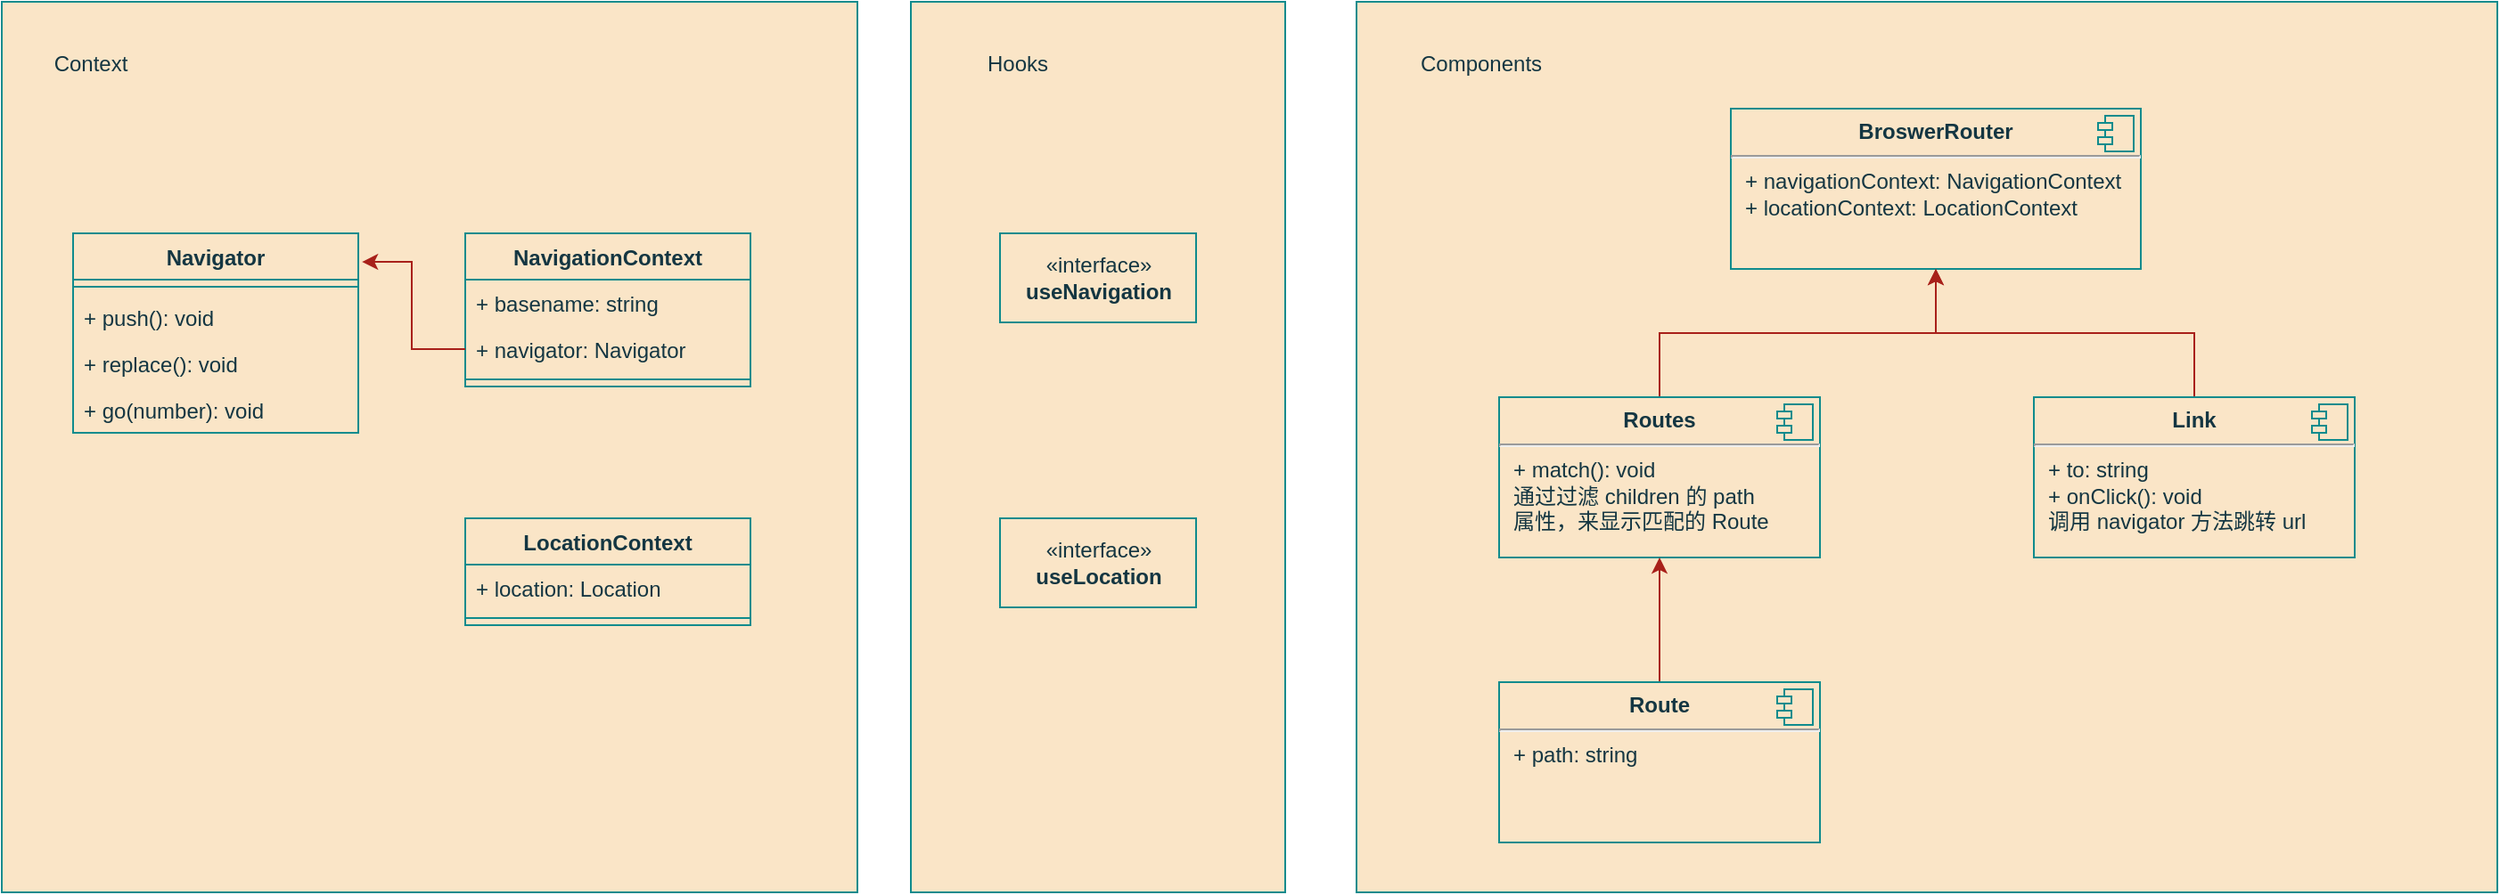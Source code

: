 <mxfile version="20.8.15" type="github">
  <diagram name="第 1 页" id="XhUzmyq-YkuXwWhYe8HO">
    <mxGraphModel dx="2074" dy="1163" grid="1" gridSize="10" guides="1" tooltips="1" connect="1" arrows="1" fold="1" page="1" pageScale="1" pageWidth="2339" pageHeight="3300" math="0" shadow="0">
      <root>
        <mxCell id="0" />
        <mxCell id="1" parent="0" />
        <mxCell id="b93YyMxRGzZXySlz8wEZ-2" value="" style="rounded=0;whiteSpace=wrap;html=1;fillColor=#FAE5C7;labelBackgroundColor=none;strokeColor=#0F8B8D;fontColor=#143642;" vertex="1" parent="1">
          <mxGeometry x="920" y="120" width="640" height="500" as="geometry" />
        </mxCell>
        <mxCell id="b93YyMxRGzZXySlz8wEZ-3" value="" style="rounded=0;whiteSpace=wrap;html=1;fillColor=#FAE5C7;labelBackgroundColor=none;strokeColor=#0F8B8D;fontColor=#143642;" vertex="1" parent="1">
          <mxGeometry x="670" y="120" width="210" height="500" as="geometry" />
        </mxCell>
        <mxCell id="b93YyMxRGzZXySlz8wEZ-4" value="" style="rounded=0;whiteSpace=wrap;html=1;fillColor=#FAE5C7;labelBackgroundColor=none;strokeColor=#0F8B8D;fontColor=#143642;" vertex="1" parent="1">
          <mxGeometry x="160" y="120" width="480" height="500" as="geometry" />
        </mxCell>
        <mxCell id="b93YyMxRGzZXySlz8wEZ-5" value="NavigationContext" style="swimlane;fontStyle=1;align=center;verticalAlign=top;childLayout=stackLayout;horizontal=1;startSize=26;horizontalStack=0;resizeParent=1;resizeParentMax=0;resizeLast=0;collapsible=1;marginBottom=0;labelBackgroundColor=none;fillColor=#FAE5C7;strokeColor=#0F8B8D;fontColor=#143642;" vertex="1" parent="1">
          <mxGeometry x="420" y="250" width="160" height="86" as="geometry" />
        </mxCell>
        <mxCell id="b93YyMxRGzZXySlz8wEZ-6" value="+ basename: string" style="text;strokeColor=none;fillColor=none;align=left;verticalAlign=top;spacingLeft=4;spacingRight=4;overflow=hidden;rotatable=0;points=[[0,0.5],[1,0.5]];portConstraint=eastwest;labelBackgroundColor=none;fontColor=#143642;" vertex="1" parent="b93YyMxRGzZXySlz8wEZ-5">
          <mxGeometry y="26" width="160" height="26" as="geometry" />
        </mxCell>
        <mxCell id="b93YyMxRGzZXySlz8wEZ-7" value="+ navigator: Navigator" style="text;strokeColor=none;fillColor=none;align=left;verticalAlign=top;spacingLeft=4;spacingRight=4;overflow=hidden;rotatable=0;points=[[0,0.5],[1,0.5]];portConstraint=eastwest;labelBackgroundColor=none;fontColor=#143642;" vertex="1" parent="b93YyMxRGzZXySlz8wEZ-5">
          <mxGeometry y="52" width="160" height="26" as="geometry" />
        </mxCell>
        <mxCell id="b93YyMxRGzZXySlz8wEZ-8" value="" style="line;strokeWidth=1;fillColor=none;align=left;verticalAlign=middle;spacingTop=-1;spacingLeft=3;spacingRight=3;rotatable=0;labelPosition=right;points=[];portConstraint=eastwest;strokeColor=#0F8B8D;labelBackgroundColor=none;fontColor=#143642;" vertex="1" parent="b93YyMxRGzZXySlz8wEZ-5">
          <mxGeometry y="78" width="160" height="8" as="geometry" />
        </mxCell>
        <mxCell id="b93YyMxRGzZXySlz8wEZ-9" value="LocationContext" style="swimlane;fontStyle=1;align=center;verticalAlign=top;childLayout=stackLayout;horizontal=1;startSize=26;horizontalStack=0;resizeParent=1;resizeParentMax=0;resizeLast=0;collapsible=1;marginBottom=0;labelBackgroundColor=none;fillColor=#FAE5C7;strokeColor=#0F8B8D;fontColor=#143642;" vertex="1" parent="1">
          <mxGeometry x="420" y="410" width="160" height="60" as="geometry" />
        </mxCell>
        <mxCell id="b93YyMxRGzZXySlz8wEZ-10" value="+ location: Location" style="text;strokeColor=none;fillColor=none;align=left;verticalAlign=top;spacingLeft=4;spacingRight=4;overflow=hidden;rotatable=0;points=[[0,0.5],[1,0.5]];portConstraint=eastwest;labelBackgroundColor=none;fontColor=#143642;" vertex="1" parent="b93YyMxRGzZXySlz8wEZ-9">
          <mxGeometry y="26" width="160" height="26" as="geometry" />
        </mxCell>
        <mxCell id="b93YyMxRGzZXySlz8wEZ-11" value="" style="line;strokeWidth=1;fillColor=none;align=left;verticalAlign=middle;spacingTop=-1;spacingLeft=3;spacingRight=3;rotatable=0;labelPosition=right;points=[];portConstraint=eastwest;strokeColor=#0F8B8D;labelBackgroundColor=none;fontColor=#143642;" vertex="1" parent="b93YyMxRGzZXySlz8wEZ-9">
          <mxGeometry y="52" width="160" height="8" as="geometry" />
        </mxCell>
        <mxCell id="b93YyMxRGzZXySlz8wEZ-12" value="Navigator" style="swimlane;fontStyle=1;align=center;verticalAlign=top;childLayout=stackLayout;horizontal=1;startSize=26;horizontalStack=0;resizeParent=1;resizeParentMax=0;resizeLast=0;collapsible=1;marginBottom=0;labelBackgroundColor=none;fillColor=#FAE5C7;strokeColor=#0F8B8D;fontColor=#143642;" vertex="1" parent="1">
          <mxGeometry x="200" y="250" width="160" height="112" as="geometry" />
        </mxCell>
        <mxCell id="b93YyMxRGzZXySlz8wEZ-13" value="" style="line;strokeWidth=1;fillColor=none;align=left;verticalAlign=middle;spacingTop=-1;spacingLeft=3;spacingRight=3;rotatable=0;labelPosition=right;points=[];portConstraint=eastwest;strokeColor=#0F8B8D;labelBackgroundColor=none;fontColor=#143642;" vertex="1" parent="b93YyMxRGzZXySlz8wEZ-12">
          <mxGeometry y="26" width="160" height="8" as="geometry" />
        </mxCell>
        <mxCell id="b93YyMxRGzZXySlz8wEZ-14" value="+ push(): void" style="text;strokeColor=none;fillColor=none;align=left;verticalAlign=top;spacingLeft=4;spacingRight=4;overflow=hidden;rotatable=0;points=[[0,0.5],[1,0.5]];portConstraint=eastwest;labelBackgroundColor=none;fontColor=#143642;" vertex="1" parent="b93YyMxRGzZXySlz8wEZ-12">
          <mxGeometry y="34" width="160" height="26" as="geometry" />
        </mxCell>
        <mxCell id="b93YyMxRGzZXySlz8wEZ-15" value="+ replace(): void" style="text;strokeColor=none;fillColor=none;align=left;verticalAlign=top;spacingLeft=4;spacingRight=4;overflow=hidden;rotatable=0;points=[[0,0.5],[1,0.5]];portConstraint=eastwest;labelBackgroundColor=none;fontColor=#143642;" vertex="1" parent="b93YyMxRGzZXySlz8wEZ-12">
          <mxGeometry y="60" width="160" height="26" as="geometry" />
        </mxCell>
        <mxCell id="b93YyMxRGzZXySlz8wEZ-16" value="+ go(number): void" style="text;strokeColor=none;fillColor=none;align=left;verticalAlign=top;spacingLeft=4;spacingRight=4;overflow=hidden;rotatable=0;points=[[0,0.5],[1,0.5]];portConstraint=eastwest;labelBackgroundColor=none;fontColor=#143642;" vertex="1" parent="b93YyMxRGzZXySlz8wEZ-12">
          <mxGeometry y="86" width="160" height="26" as="geometry" />
        </mxCell>
        <mxCell id="b93YyMxRGzZXySlz8wEZ-17" style="edgeStyle=orthogonalEdgeStyle;rounded=0;orthogonalLoop=1;jettySize=auto;html=1;exitX=0;exitY=0.5;exitDx=0;exitDy=0;entryX=1.013;entryY=0.143;entryDx=0;entryDy=0;entryPerimeter=0;labelBackgroundColor=none;strokeColor=#A8201A;fontColor=default;" edge="1" parent="1" source="b93YyMxRGzZXySlz8wEZ-7" target="b93YyMxRGzZXySlz8wEZ-12">
          <mxGeometry relative="1" as="geometry" />
        </mxCell>
        <mxCell id="b93YyMxRGzZXySlz8wEZ-18" value="&lt;p style=&quot;margin:0px;margin-top:6px;text-align:center;&quot;&gt;&lt;b&gt;BroswerRouter&lt;/b&gt;&lt;/p&gt;&lt;hr&gt;&lt;p style=&quot;margin:0px;margin-left:8px;&quot;&gt;+ navigationContext: NavigationContext&lt;br&gt;+ locationContext: LocationContext&lt;/p&gt;" style="align=left;overflow=fill;html=1;dropTarget=0;labelBackgroundColor=none;fillColor=#FAE5C7;strokeColor=#0F8B8D;fontColor=#143642;" vertex="1" parent="1">
          <mxGeometry x="1130" y="180" width="230" height="90" as="geometry" />
        </mxCell>
        <mxCell id="b93YyMxRGzZXySlz8wEZ-19" value="" style="shape=component;jettyWidth=8;jettyHeight=4;labelBackgroundColor=none;fillColor=#FAE5C7;strokeColor=#0F8B8D;fontColor=#143642;" vertex="1" parent="b93YyMxRGzZXySlz8wEZ-18">
          <mxGeometry x="1" width="20" height="20" relative="1" as="geometry">
            <mxPoint x="-24" y="4" as="offset" />
          </mxGeometry>
        </mxCell>
        <mxCell id="b93YyMxRGzZXySlz8wEZ-20" style="edgeStyle=orthogonalEdgeStyle;rounded=0;orthogonalLoop=1;jettySize=auto;html=1;labelBackgroundColor=none;strokeColor=#A8201A;fontColor=default;" edge="1" parent="1" source="b93YyMxRGzZXySlz8wEZ-21" target="b93YyMxRGzZXySlz8wEZ-18">
          <mxGeometry relative="1" as="geometry" />
        </mxCell>
        <mxCell id="b93YyMxRGzZXySlz8wEZ-21" value="&lt;p style=&quot;margin:0px;margin-top:6px;text-align:center;&quot;&gt;&lt;b&gt;Routes&lt;/b&gt;&lt;/p&gt;&lt;hr&gt;&lt;p style=&quot;margin:0px;margin-left:8px;&quot;&gt;+ match(): void&lt;/p&gt;&lt;p style=&quot;margin:0px;margin-left:8px;&quot;&gt;通过过滤 children 的 path&amp;nbsp;&lt;br style=&quot;border-color: var(--border-color); padding: 0px; margin: 0px;&quot;&gt;属性，来显示匹配的 Route&lt;br&gt;&lt;/p&gt;" style="align=left;overflow=fill;html=1;dropTarget=0;labelBackgroundColor=none;fillColor=#FAE5C7;strokeColor=#0F8B8D;fontColor=#143642;" vertex="1" parent="1">
          <mxGeometry x="1000" y="342" width="180" height="90" as="geometry" />
        </mxCell>
        <mxCell id="b93YyMxRGzZXySlz8wEZ-22" value="" style="shape=component;jettyWidth=8;jettyHeight=4;labelBackgroundColor=none;fillColor=#FAE5C7;strokeColor=#0F8B8D;fontColor=#143642;" vertex="1" parent="b93YyMxRGzZXySlz8wEZ-21">
          <mxGeometry x="1" width="20" height="20" relative="1" as="geometry">
            <mxPoint x="-24" y="4" as="offset" />
          </mxGeometry>
        </mxCell>
        <mxCell id="b93YyMxRGzZXySlz8wEZ-23" style="edgeStyle=orthogonalEdgeStyle;rounded=0;orthogonalLoop=1;jettySize=auto;html=1;exitX=0.5;exitY=0;exitDx=0;exitDy=0;labelBackgroundColor=none;strokeColor=#A8201A;fontColor=default;" edge="1" parent="1" source="b93YyMxRGzZXySlz8wEZ-24" target="b93YyMxRGzZXySlz8wEZ-18">
          <mxGeometry relative="1" as="geometry" />
        </mxCell>
        <mxCell id="b93YyMxRGzZXySlz8wEZ-24" value="&lt;p style=&quot;margin:0px;margin-top:6px;text-align:center;&quot;&gt;&lt;b&gt;Link&lt;/b&gt;&lt;/p&gt;&lt;hr&gt;&lt;p style=&quot;margin:0px;margin-left:8px;&quot;&gt;+ to: string&lt;br&gt;+ onClick(): void&lt;/p&gt;&lt;p style=&quot;margin:0px;margin-left:8px;&quot;&gt;调用 navigator 方法跳转 url&lt;/p&gt;" style="align=left;overflow=fill;html=1;dropTarget=0;labelBackgroundColor=none;fillColor=#FAE5C7;strokeColor=#0F8B8D;fontColor=#143642;" vertex="1" parent="1">
          <mxGeometry x="1300" y="342" width="180" height="90" as="geometry" />
        </mxCell>
        <mxCell id="b93YyMxRGzZXySlz8wEZ-25" value="" style="shape=component;jettyWidth=8;jettyHeight=4;labelBackgroundColor=none;fillColor=#FAE5C7;strokeColor=#0F8B8D;fontColor=#143642;" vertex="1" parent="b93YyMxRGzZXySlz8wEZ-24">
          <mxGeometry x="1" width="20" height="20" relative="1" as="geometry">
            <mxPoint x="-24" y="4" as="offset" />
          </mxGeometry>
        </mxCell>
        <mxCell id="b93YyMxRGzZXySlz8wEZ-26" style="edgeStyle=orthogonalEdgeStyle;rounded=0;orthogonalLoop=1;jettySize=auto;html=1;labelBackgroundColor=none;strokeColor=#A8201A;fontColor=default;" edge="1" parent="1" source="b93YyMxRGzZXySlz8wEZ-27" target="b93YyMxRGzZXySlz8wEZ-21">
          <mxGeometry relative="1" as="geometry" />
        </mxCell>
        <mxCell id="b93YyMxRGzZXySlz8wEZ-27" value="&lt;p style=&quot;margin:0px;margin-top:6px;text-align:center;&quot;&gt;&lt;b&gt;Route&lt;/b&gt;&lt;/p&gt;&lt;hr&gt;&lt;p style=&quot;margin:0px;margin-left:8px;&quot;&gt;+ path: string&lt;/p&gt;" style="align=left;overflow=fill;html=1;dropTarget=0;labelBackgroundColor=none;fillColor=#FAE5C7;strokeColor=#0F8B8D;fontColor=#143642;" vertex="1" parent="1">
          <mxGeometry x="1000" y="502" width="180" height="90" as="geometry" />
        </mxCell>
        <mxCell id="b93YyMxRGzZXySlz8wEZ-28" value="" style="shape=component;jettyWidth=8;jettyHeight=4;labelBackgroundColor=none;fillColor=#FAE5C7;strokeColor=#0F8B8D;fontColor=#143642;" vertex="1" parent="b93YyMxRGzZXySlz8wEZ-27">
          <mxGeometry x="1" width="20" height="20" relative="1" as="geometry">
            <mxPoint x="-24" y="4" as="offset" />
          </mxGeometry>
        </mxCell>
        <mxCell id="b93YyMxRGzZXySlz8wEZ-29" value="«interface»&lt;br&gt;&lt;b&gt;useNavigation&lt;/b&gt;" style="html=1;labelBackgroundColor=none;fillColor=#FAE5C7;strokeColor=#0F8B8D;fontColor=#143642;" vertex="1" parent="1">
          <mxGeometry x="720" y="250" width="110" height="50" as="geometry" />
        </mxCell>
        <mxCell id="b93YyMxRGzZXySlz8wEZ-30" value="«interface»&lt;br&gt;&lt;b&gt;useLocation&lt;/b&gt;" style="html=1;labelBackgroundColor=none;fillColor=#FAE5C7;strokeColor=#0F8B8D;fontColor=#143642;" vertex="1" parent="1">
          <mxGeometry x="720" y="410" width="110" height="50" as="geometry" />
        </mxCell>
        <mxCell id="b93YyMxRGzZXySlz8wEZ-31" value="Context" style="text;html=1;strokeColor=none;fillColor=none;align=center;verticalAlign=middle;whiteSpace=wrap;rounded=0;labelBackgroundColor=none;fontColor=#143642;" vertex="1" parent="1">
          <mxGeometry x="180" y="140" width="60" height="30" as="geometry" />
        </mxCell>
        <mxCell id="b93YyMxRGzZXySlz8wEZ-32" value="Hooks" style="text;html=1;strokeColor=none;fillColor=none;align=center;verticalAlign=middle;whiteSpace=wrap;rounded=0;labelBackgroundColor=none;fontColor=#143642;" vertex="1" parent="1">
          <mxGeometry x="700" y="140" width="60" height="30" as="geometry" />
        </mxCell>
        <mxCell id="b93YyMxRGzZXySlz8wEZ-33" value="Components" style="text;html=1;strokeColor=none;fillColor=none;align=center;verticalAlign=middle;whiteSpace=wrap;rounded=0;labelBackgroundColor=none;fontColor=#143642;" vertex="1" parent="1">
          <mxGeometry x="960" y="140" width="60" height="30" as="geometry" />
        </mxCell>
      </root>
    </mxGraphModel>
  </diagram>
</mxfile>
